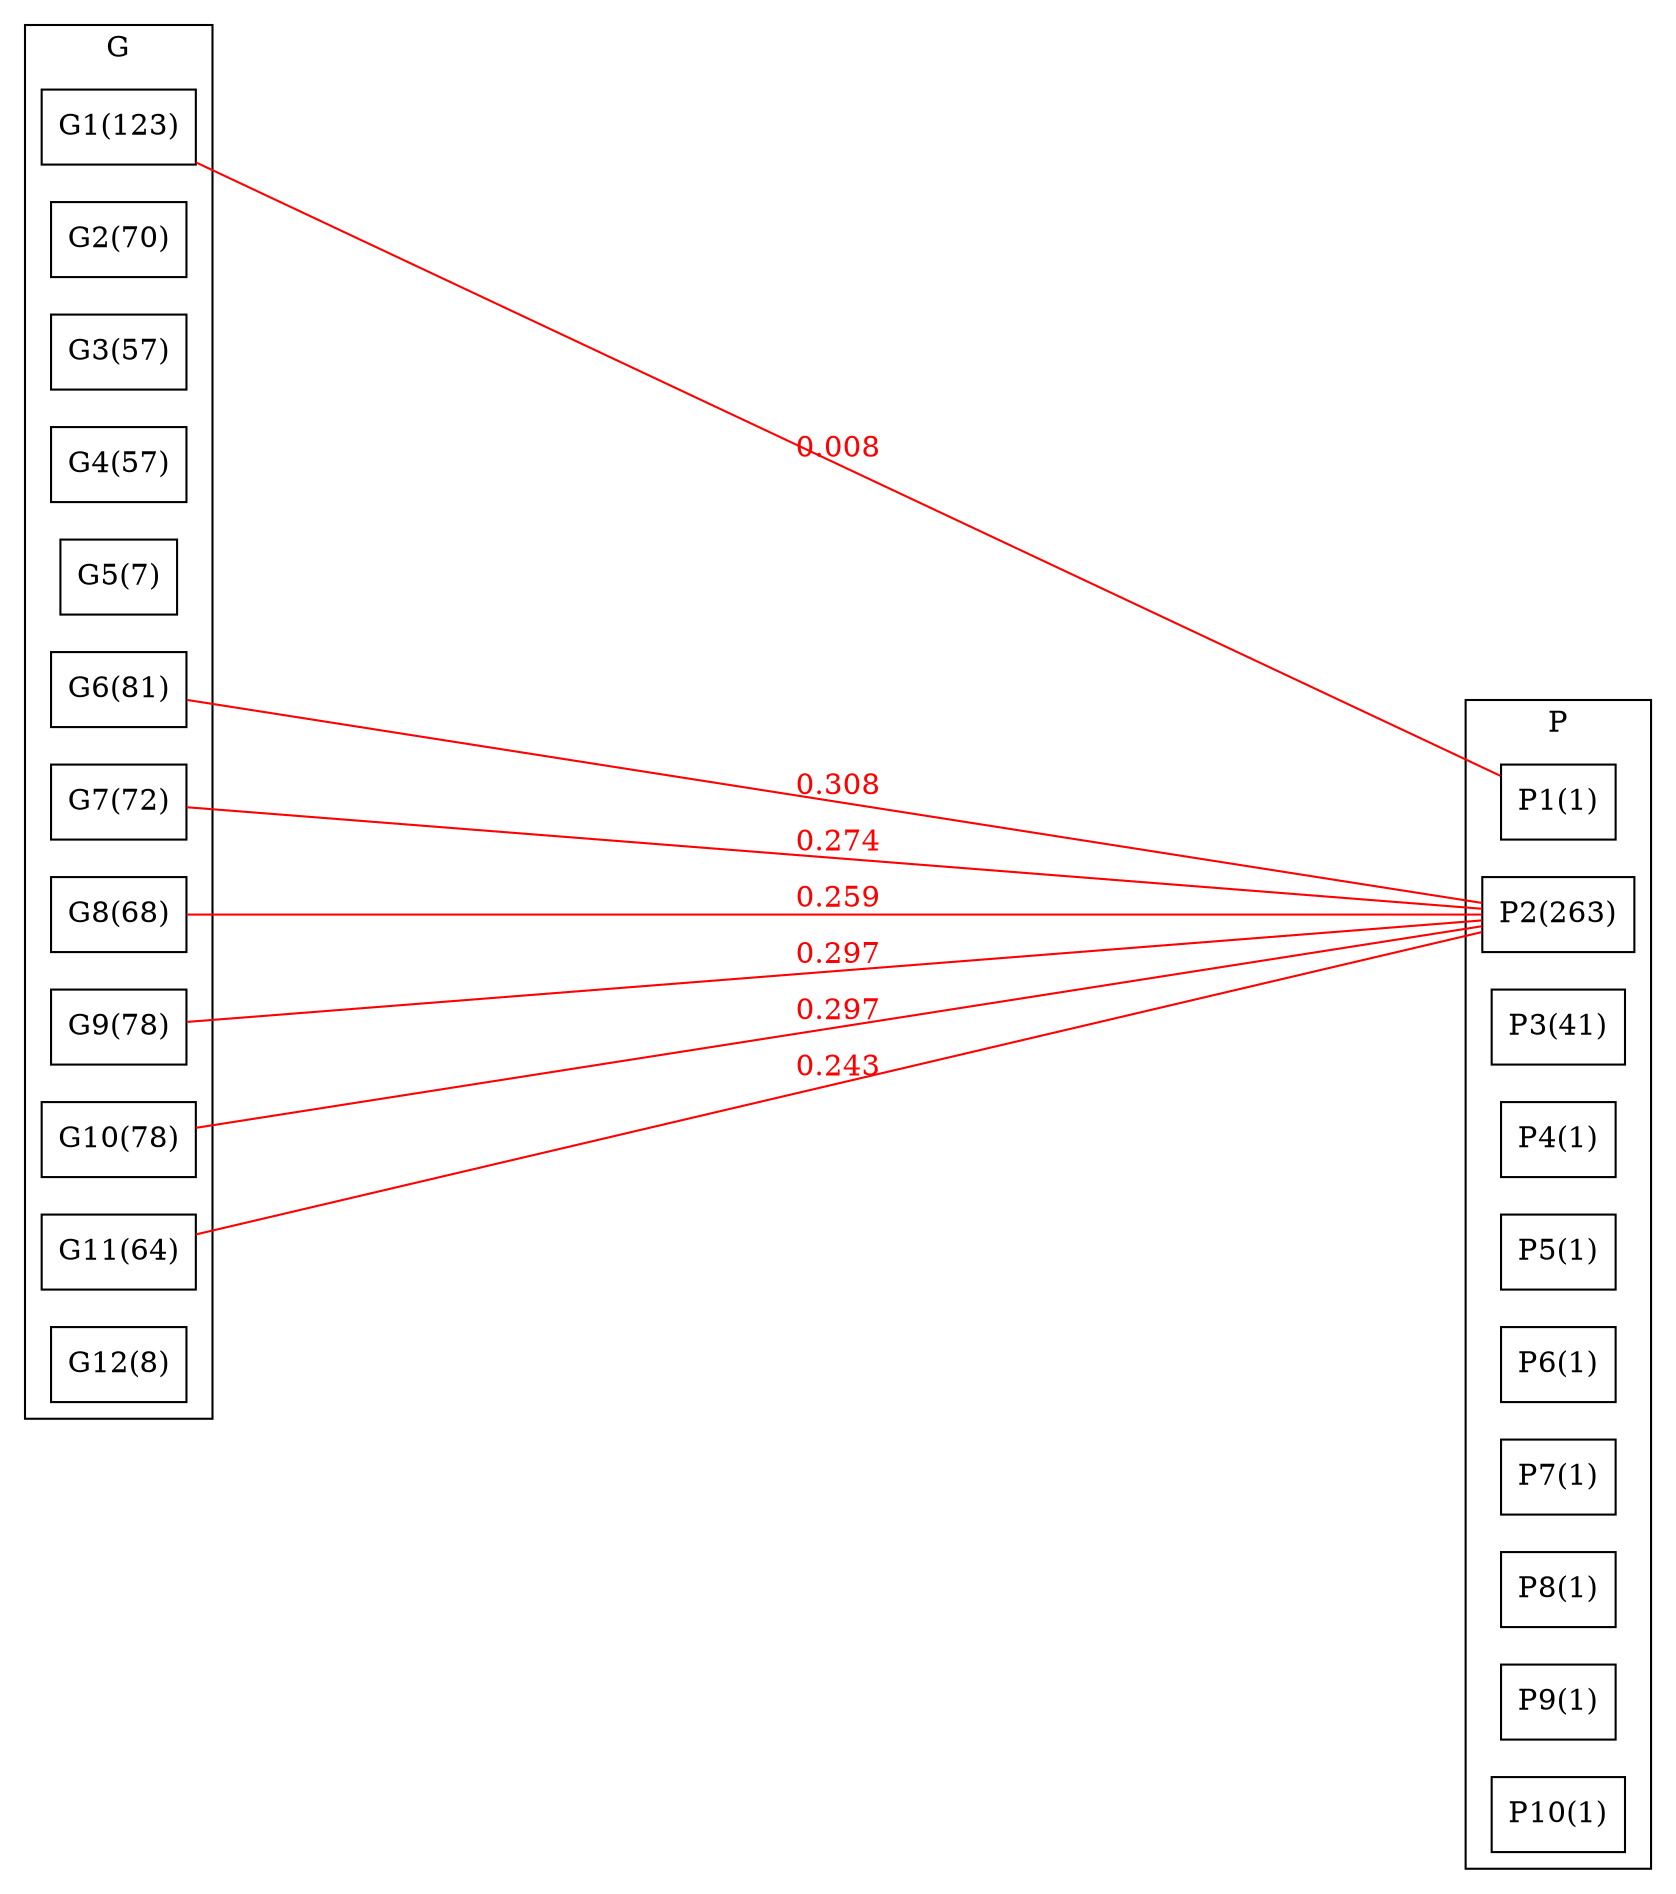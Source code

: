 strict graph BCG {
rankdir=LR;
splines=true;
ranksep="8 equally";
concentrate = true;
node [shape=rectangle];
subgraph cluster_G {
label = "G";
color=black;
rank="same"
G1 [label="G1(123)"];
G2 [label="G2(70)"];
G3 [label="G3(57)"];
G4 [label="G4(57)"];
G5 [label="G5(7)"];
G6 [label="G6(81)"];
G7 [label="G7(72)"];
G8 [label="G8(68)"];
G9 [label="G9(78)"];
G10 [label="G10(78)"];
G11 [label="G11(64)"];
G12 [label="G12(8)"];
}
subgraph cluster_P {
label = "P";
color="black";
rank="same"
P1 [label="P1(1)"];
P2 [label="P2(263)"];
P3 [label="P3(41)"];
P4 [label="P4(1)"];
P5 [label="P5(1)"];
P6 [label="P6(1)"];
P7 [label="P7(1)"];
P8 [label="P8(1)"];
P9 [label="P9(1)"];
P10 [label="P10(1)"];
}
G1 -- P1[label="0.008",color="red",fontcolor="red"];
G6 -- P2[label="0.308",color="red",fontcolor="red"];
G7 -- P2[label="0.274",color="red",fontcolor="red"];
G8 -- P2[label="0.259",color="red",fontcolor="red"];
G9 -- P2[label="0.297",color="red",fontcolor="red"];
G10 -- P2[label="0.297",color="red",fontcolor="red"];
G11 -- P2[label="0.243",color="red",fontcolor="red"];
}
